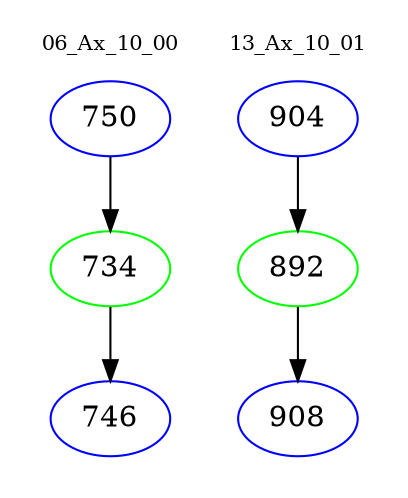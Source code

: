 digraph{
subgraph cluster_0 {
color = white
label = "06_Ax_10_00";
fontsize=10;
T0_750 [label="750", color="blue"]
T0_750 -> T0_734 [color="black"]
T0_734 [label="734", color="green"]
T0_734 -> T0_746 [color="black"]
T0_746 [label="746", color="blue"]
}
subgraph cluster_1 {
color = white
label = "13_Ax_10_01";
fontsize=10;
T1_904 [label="904", color="blue"]
T1_904 -> T1_892 [color="black"]
T1_892 [label="892", color="green"]
T1_892 -> T1_908 [color="black"]
T1_908 [label="908", color="blue"]
}
}
